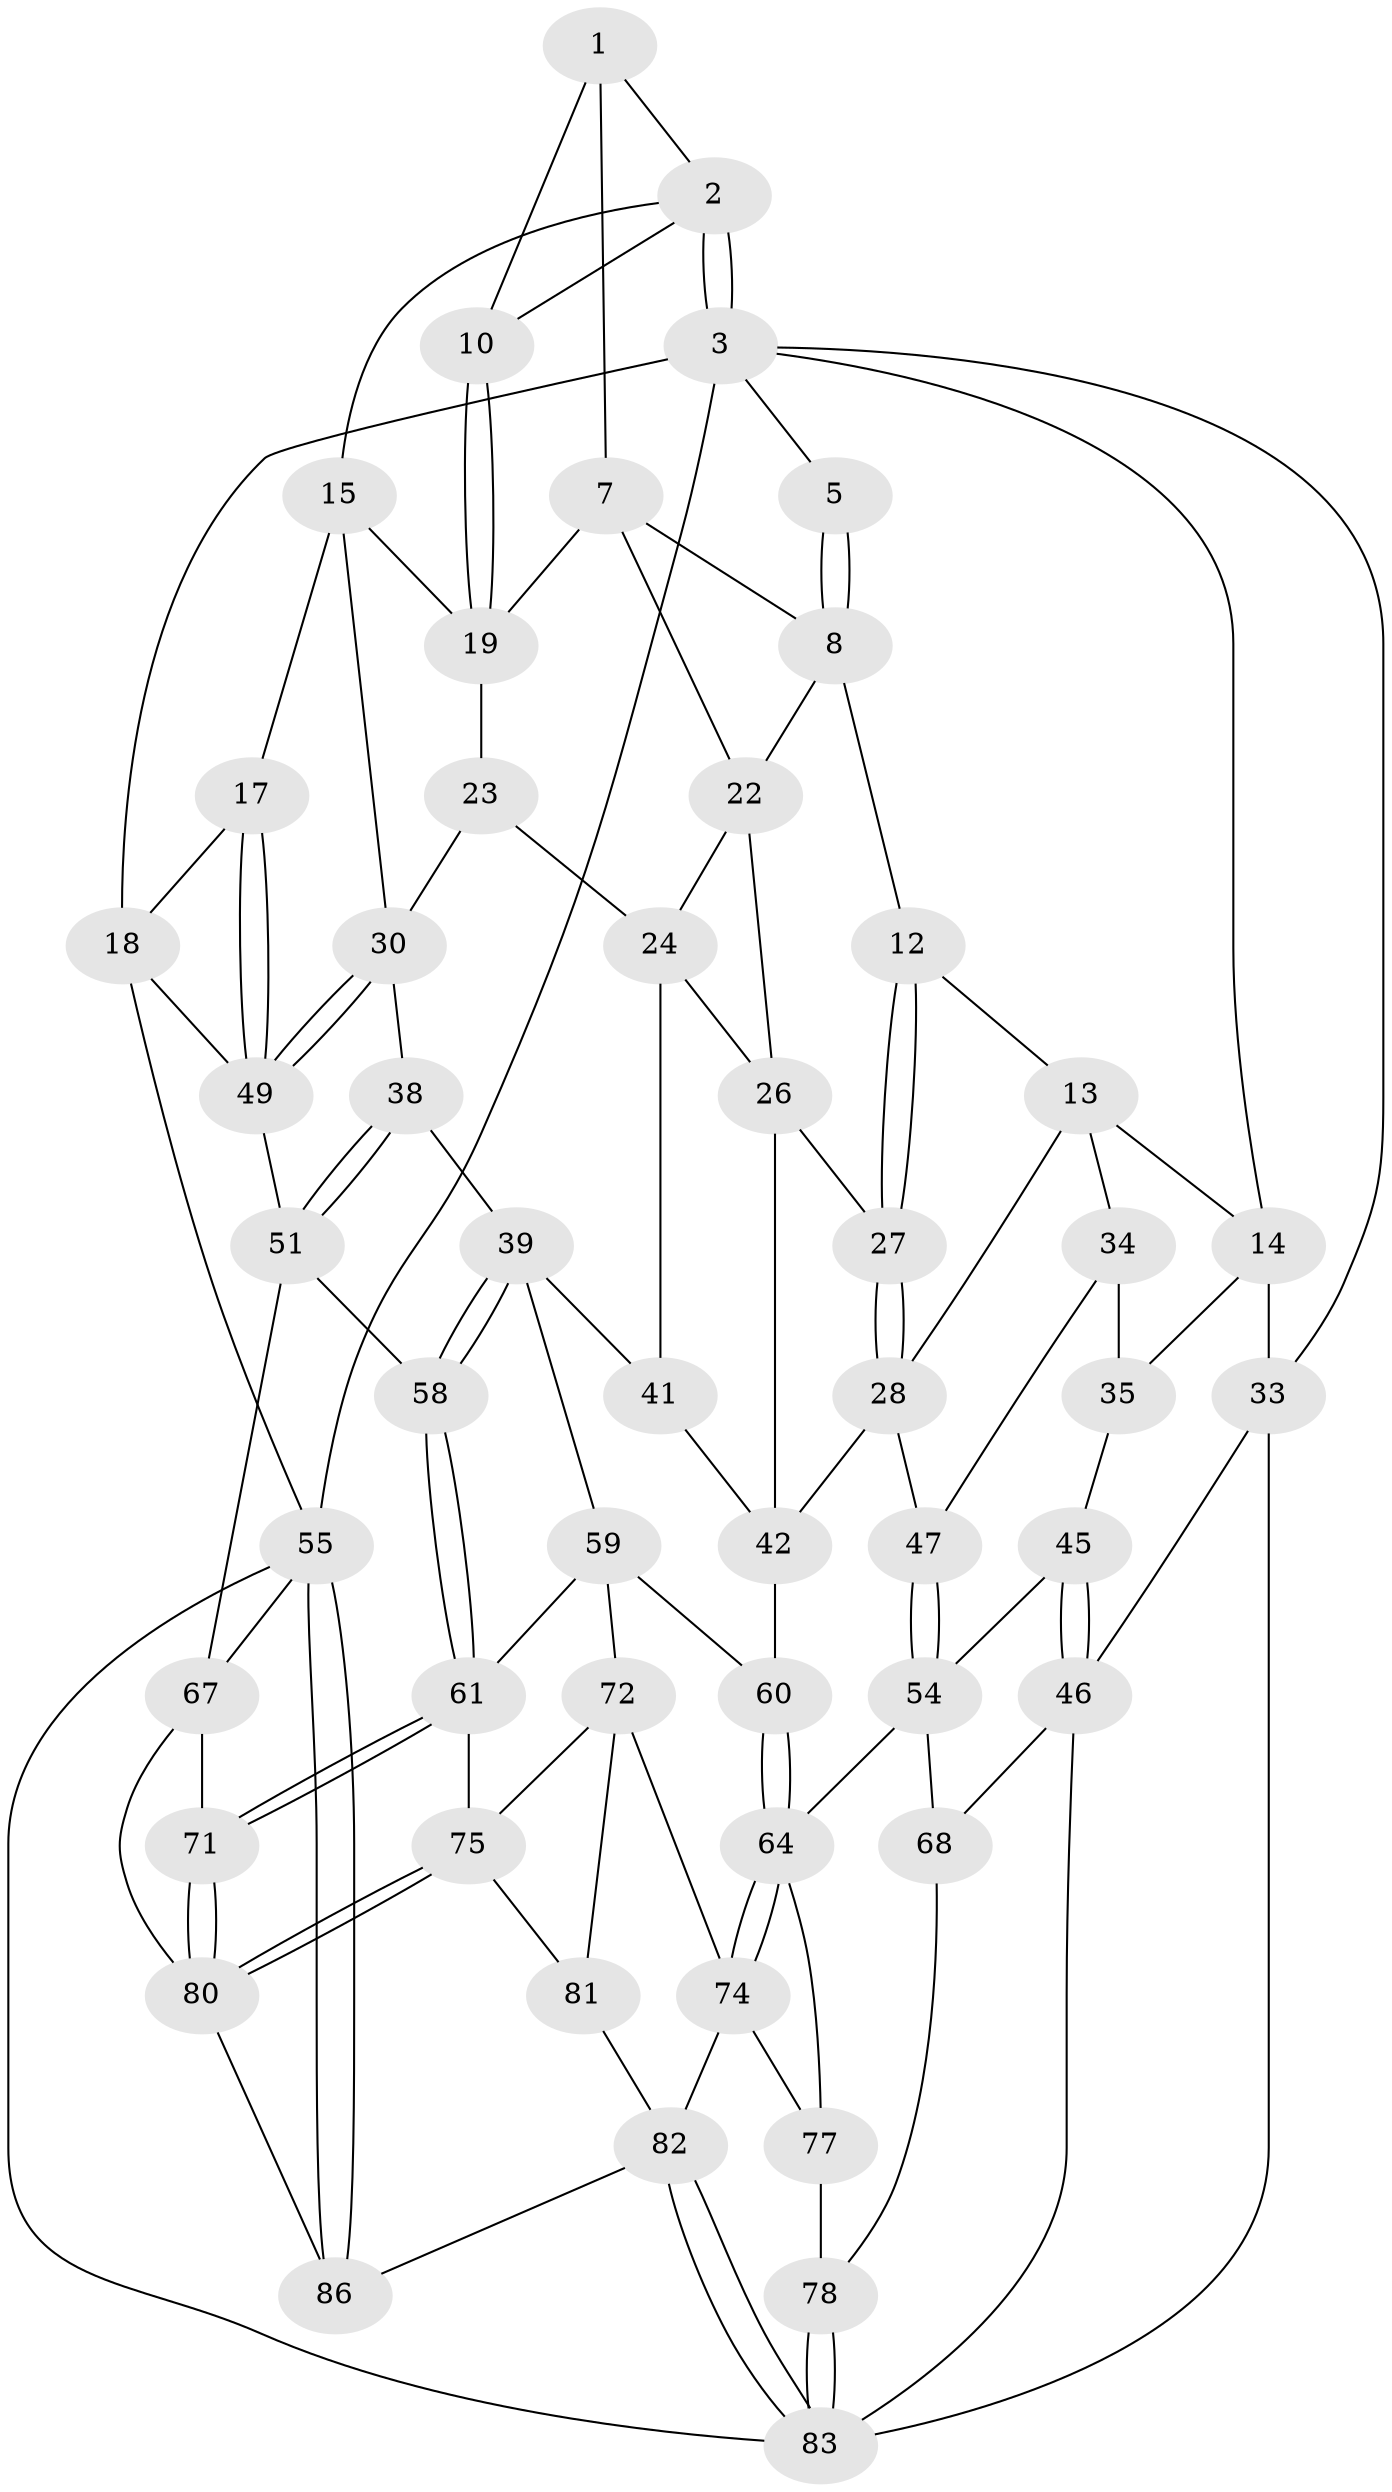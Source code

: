 // Generated by graph-tools (version 1.1) at 2025/52/02/27/25 19:52:42]
// undirected, 53 vertices, 117 edges
graph export_dot {
graph [start="1"]
  node [color=gray90,style=filled];
  1 [pos="+0.6346869089700515+0",super="+6"];
  2 [pos="+0.7048836455272582+0",super="+9"];
  3 [pos="+1+0",super="+4"];
  5 [pos="+0.4068418691646048+0"];
  7 [pos="+0.532805042844813+0.16393142748064168",super="+20"];
  8 [pos="+0.4459276157987576+0.16583977818898668",super="+11"];
  10 [pos="+0.683731403440591+0.15900983793296544"];
  12 [pos="+0.33614197361159104+0.2520503006020434"];
  13 [pos="+0.2546289839011825+0.24900826119106675",super="+29"];
  14 [pos="+0.20014254635859874+0.23826626763309414",super="+32"];
  15 [pos="+0.9396470317835471+0.2411273475553322",super="+16"];
  17 [pos="+1+0.21626770464400577"];
  18 [pos="+1+0.19427609250132935",super="+53"];
  19 [pos="+0.6851231367391623+0.26277647528177445",super="+21"];
  22 [pos="+0.5684220367344308+0.35577525755850115",super="+25"];
  23 [pos="+0.7336738747429652+0.4266787600335349"];
  24 [pos="+0.6936320981085501+0.43255999160927444",super="+36"];
  26 [pos="+0.520577973274644+0.4387067101208895",super="+37"];
  27 [pos="+0.43802890825325536+0.46086968343757956"];
  28 [pos="+0.4235787816600155+0.47917019026871077",super="+43"];
  30 [pos="+0.8460488790694708+0.5099587733353818",super="+31"];
  33 [pos="+0+0.3345312013916614"];
  34 [pos="+0.21662642682407257+0.49998367450942044",super="+48"];
  35 [pos="+0.17740757033255736+0.4613156137594825",super="+44"];
  38 [pos="+0.7338501393919161+0.5941662623141941"];
  39 [pos="+0.7192798689473893+0.6064333823146661",super="+40"];
  41 [pos="+0.643107825254112+0.5836046679563277"];
  42 [pos="+0.45620579645232257+0.6242985231194941",super="+52"];
  45 [pos="+0.03849084179406735+0.6373628275903214"];
  46 [pos="+0+0.6901010250346534",super="+69"];
  47 [pos="+0.29019479818455735+0.6399920701580767"];
  49 [pos="+0.9170205752760792+0.6252211517662994",super="+50"];
  51 [pos="+0.9078583308579422+0.6724050892640205",super="+57"];
  54 [pos="+0.27465629426944016+0.6782677974970066",super="+66"];
  55 [pos="+1+1",super="+56"];
  58 [pos="+0.7885779762231006+0.7406059066855141"];
  59 [pos="+0.5929165652922387+0.7464060008582961",super="+63"];
  60 [pos="+0.5113858026036391+0.7287387259624929"];
  61 [pos="+0.7439300377176185+0.7968588811151198",super="+62"];
  64 [pos="+0.4327459355786909+0.8026041319105807",super="+65"];
  67 [pos="+0.9813693607002796+0.8566373123100504",super="+70"];
  68 [pos="+0+0.7913357688883562"];
  71 [pos="+0.7967545965867794+0.8835869544641636"];
  72 [pos="+0.5480501251926632+0.8527765583452885",super="+73"];
  74 [pos="+0.45793499172294244+0.9014400717684581",super="+79"];
  75 [pos="+0.645773356167041+0.9102082761344535",super="+76"];
  77 [pos="+0.2322905914914694+0.8361186355709062"];
  78 [pos="+0.17776996425965635+0.8492731910199155"];
  80 [pos="+0.7231850769434018+1",super="+85"];
  81 [pos="+0.5317460218184166+0.9270736831618231"];
  82 [pos="+0.35321311699721764+1",super="+87"];
  83 [pos="+0.027339744627564548+1",super="+84"];
  86 [pos="+0.7216507630221636+1"];
  1 -- 2;
  1 -- 10;
  1 -- 7;
  2 -- 3;
  2 -- 3;
  2 -- 10;
  2 -- 15;
  3 -- 18;
  3 -- 55;
  3 -- 33;
  3 -- 5;
  3 -- 14;
  5 -- 8;
  5 -- 8;
  7 -- 8;
  7 -- 19;
  7 -- 22;
  8 -- 12;
  8 -- 22;
  10 -- 19;
  10 -- 19;
  12 -- 13;
  12 -- 27;
  12 -- 27;
  13 -- 14;
  13 -- 34;
  13 -- 28;
  14 -- 33;
  14 -- 35;
  15 -- 19;
  15 -- 17;
  15 -- 30;
  17 -- 18;
  17 -- 49;
  17 -- 49;
  18 -- 55;
  18 -- 49;
  19 -- 23;
  22 -- 24;
  22 -- 26;
  23 -- 24;
  23 -- 30;
  24 -- 41;
  24 -- 26;
  26 -- 27;
  26 -- 42;
  27 -- 28;
  27 -- 28;
  28 -- 42;
  28 -- 47;
  30 -- 49;
  30 -- 49;
  30 -- 38;
  33 -- 46;
  33 -- 83;
  34 -- 35 [weight=2];
  34 -- 47;
  35 -- 45;
  38 -- 39;
  38 -- 51;
  38 -- 51;
  39 -- 58;
  39 -- 58;
  39 -- 41;
  39 -- 59;
  41 -- 42;
  42 -- 60;
  45 -- 46;
  45 -- 46;
  45 -- 54;
  46 -- 83;
  46 -- 68;
  47 -- 54;
  47 -- 54;
  49 -- 51;
  51 -- 67;
  51 -- 58;
  54 -- 64;
  54 -- 68;
  55 -- 86;
  55 -- 86;
  55 -- 83;
  55 -- 67;
  58 -- 61;
  58 -- 61;
  59 -- 60;
  59 -- 72;
  59 -- 61;
  60 -- 64;
  60 -- 64;
  61 -- 71;
  61 -- 71;
  61 -- 75;
  64 -- 74;
  64 -- 74;
  64 -- 77;
  67 -- 80;
  67 -- 71;
  68 -- 78;
  71 -- 80;
  71 -- 80;
  72 -- 81;
  72 -- 74;
  72 -- 75;
  74 -- 82;
  74 -- 77;
  75 -- 80;
  75 -- 80;
  75 -- 81;
  77 -- 78;
  78 -- 83;
  78 -- 83;
  80 -- 86;
  81 -- 82;
  82 -- 83;
  82 -- 83;
  82 -- 86;
}
